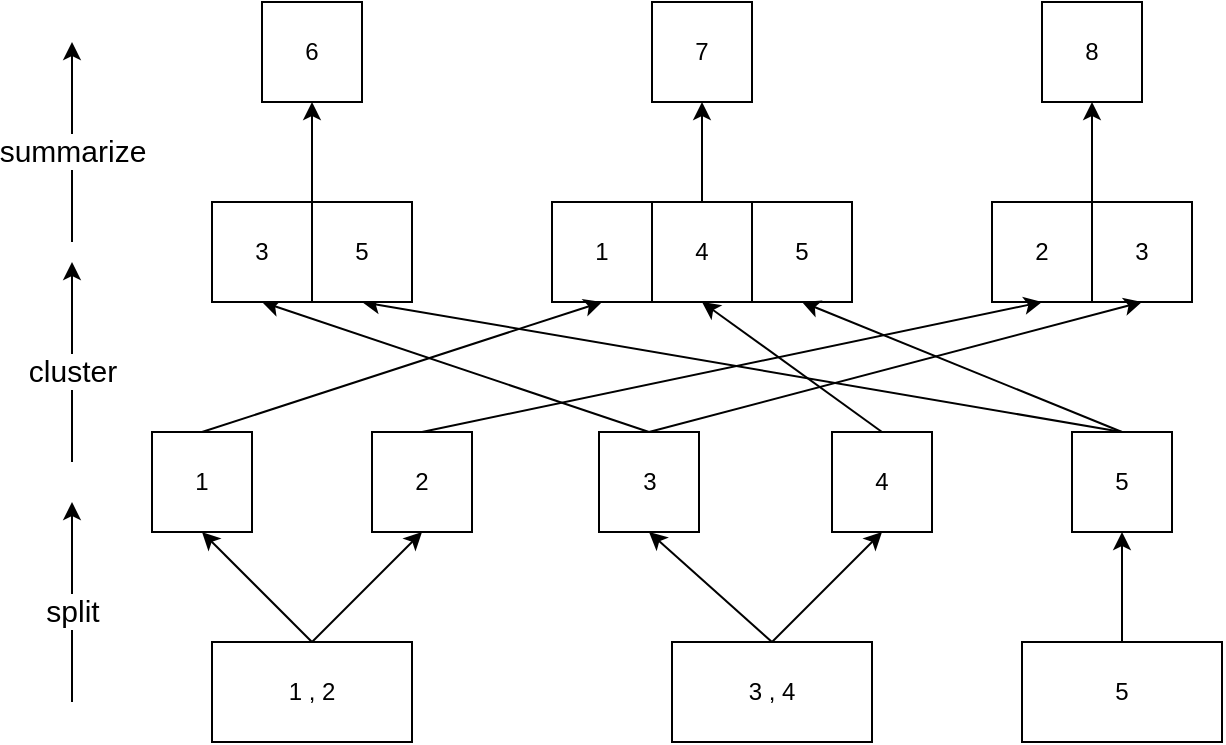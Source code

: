 <mxfile version="24.7.6">
  <diagram name="第 1 页" id="bEU7kFt0rG62Kg0EqnDa">
    <mxGraphModel dx="1426" dy="795" grid="1" gridSize="10" guides="1" tooltips="1" connect="1" arrows="1" fold="1" page="1" pageScale="1" pageWidth="827" pageHeight="1169" math="0" shadow="0">
      <root>
        <mxCell id="0" />
        <mxCell id="1" parent="0" />
        <mxCell id="B18AXk-iRoXlbSAZtDdE-1" value="1" style="rounded=0;whiteSpace=wrap;html=1;" vertex="1" parent="1">
          <mxGeometry x="120" y="535" width="50" height="50" as="geometry" />
        </mxCell>
        <mxCell id="B18AXk-iRoXlbSAZtDdE-2" value="2" style="rounded=0;whiteSpace=wrap;html=1;" vertex="1" parent="1">
          <mxGeometry x="230" y="535" width="50" height="50" as="geometry" />
        </mxCell>
        <mxCell id="B18AXk-iRoXlbSAZtDdE-3" value="3" style="rounded=0;whiteSpace=wrap;html=1;" vertex="1" parent="1">
          <mxGeometry x="343.5" y="535" width="50" height="50" as="geometry" />
        </mxCell>
        <mxCell id="B18AXk-iRoXlbSAZtDdE-4" value="4" style="rounded=0;whiteSpace=wrap;html=1;" vertex="1" parent="1">
          <mxGeometry x="460" y="535" width="50" height="50" as="geometry" />
        </mxCell>
        <mxCell id="B18AXk-iRoXlbSAZtDdE-5" value="5" style="rounded=0;whiteSpace=wrap;html=1;" vertex="1" parent="1">
          <mxGeometry x="580" y="535" width="50" height="50" as="geometry" />
        </mxCell>
        <mxCell id="B18AXk-iRoXlbSAZtDdE-6" value="" style="rounded=0;whiteSpace=wrap;html=1;" vertex="1" parent="1">
          <mxGeometry x="150" y="420" width="100" height="50" as="geometry" />
        </mxCell>
        <mxCell id="B18AXk-iRoXlbSAZtDdE-8" value="" style="endArrow=classic;html=1;rounded=0;entryX=0.5;entryY=1;entryDx=0;entryDy=0;exitX=0.5;exitY=0;exitDx=0;exitDy=0;" edge="1" parent="1" source="B18AXk-iRoXlbSAZtDdE-3" target="B18AXk-iRoXlbSAZtDdE-11">
          <mxGeometry width="50" height="50" relative="1" as="geometry">
            <mxPoint x="400" y="530" as="sourcePoint" />
            <mxPoint x="450" y="480" as="targetPoint" />
          </mxGeometry>
        </mxCell>
        <mxCell id="B18AXk-iRoXlbSAZtDdE-9" value="" style="endArrow=classic;html=1;rounded=0;entryX=0.5;entryY=1;entryDx=0;entryDy=0;exitX=0.5;exitY=0;exitDx=0;exitDy=0;" edge="1" parent="1" source="B18AXk-iRoXlbSAZtDdE-5" target="B18AXk-iRoXlbSAZtDdE-12">
          <mxGeometry width="50" height="50" relative="1" as="geometry">
            <mxPoint x="600" y="530" as="sourcePoint" />
            <mxPoint x="650" y="480" as="targetPoint" />
          </mxGeometry>
        </mxCell>
        <mxCell id="B18AXk-iRoXlbSAZtDdE-28" style="edgeStyle=orthogonalEdgeStyle;rounded=0;orthogonalLoop=1;jettySize=auto;html=1;exitX=1;exitY=0;exitDx=0;exitDy=0;" edge="1" parent="1" source="B18AXk-iRoXlbSAZtDdE-11" target="B18AXk-iRoXlbSAZtDdE-13">
          <mxGeometry relative="1" as="geometry" />
        </mxCell>
        <mxCell id="B18AXk-iRoXlbSAZtDdE-11" value="3" style="rounded=0;whiteSpace=wrap;html=1;" vertex="1" parent="1">
          <mxGeometry x="150" y="420" width="50" height="50" as="geometry" />
        </mxCell>
        <mxCell id="B18AXk-iRoXlbSAZtDdE-12" value="5" style="rounded=0;whiteSpace=wrap;html=1;" vertex="1" parent="1">
          <mxGeometry x="200" y="420" width="50" height="50" as="geometry" />
        </mxCell>
        <mxCell id="B18AXk-iRoXlbSAZtDdE-13" value="6" style="rounded=0;whiteSpace=wrap;html=1;" vertex="1" parent="1">
          <mxGeometry x="175" y="320" width="50" height="50" as="geometry" />
        </mxCell>
        <mxCell id="B18AXk-iRoXlbSAZtDdE-14" value="" style="rounded=0;whiteSpace=wrap;html=1;" vertex="1" parent="1">
          <mxGeometry x="320" y="420" width="150" height="50" as="geometry" />
        </mxCell>
        <mxCell id="B18AXk-iRoXlbSAZtDdE-15" value="" style="rounded=0;whiteSpace=wrap;html=1;" vertex="1" parent="1">
          <mxGeometry x="540" y="420" width="100" height="50" as="geometry" />
        </mxCell>
        <mxCell id="B18AXk-iRoXlbSAZtDdE-16" value="1" style="rounded=0;whiteSpace=wrap;html=1;" vertex="1" parent="1">
          <mxGeometry x="320" y="420" width="50" height="50" as="geometry" />
        </mxCell>
        <mxCell id="B18AXk-iRoXlbSAZtDdE-29" style="edgeStyle=orthogonalEdgeStyle;rounded=0;orthogonalLoop=1;jettySize=auto;html=1;exitX=0.5;exitY=0;exitDx=0;exitDy=0;" edge="1" parent="1" source="B18AXk-iRoXlbSAZtDdE-17" target="B18AXk-iRoXlbSAZtDdE-21">
          <mxGeometry relative="1" as="geometry" />
        </mxCell>
        <mxCell id="B18AXk-iRoXlbSAZtDdE-17" value="4" style="rounded=0;whiteSpace=wrap;html=1;" vertex="1" parent="1">
          <mxGeometry x="370" y="420" width="50" height="50" as="geometry" />
        </mxCell>
        <mxCell id="B18AXk-iRoXlbSAZtDdE-18" value="5" style="rounded=0;whiteSpace=wrap;html=1;" vertex="1" parent="1">
          <mxGeometry x="420" y="420" width="50" height="50" as="geometry" />
        </mxCell>
        <mxCell id="B18AXk-iRoXlbSAZtDdE-30" style="edgeStyle=orthogonalEdgeStyle;rounded=0;orthogonalLoop=1;jettySize=auto;html=1;exitX=1;exitY=0;exitDx=0;exitDy=0;" edge="1" parent="1" source="B18AXk-iRoXlbSAZtDdE-19" target="B18AXk-iRoXlbSAZtDdE-22">
          <mxGeometry relative="1" as="geometry" />
        </mxCell>
        <mxCell id="B18AXk-iRoXlbSAZtDdE-19" value="2" style="rounded=0;whiteSpace=wrap;html=1;" vertex="1" parent="1">
          <mxGeometry x="540" y="420" width="50" height="50" as="geometry" />
        </mxCell>
        <mxCell id="B18AXk-iRoXlbSAZtDdE-20" value="3" style="rounded=0;whiteSpace=wrap;html=1;" vertex="1" parent="1">
          <mxGeometry x="590" y="420" width="50" height="50" as="geometry" />
        </mxCell>
        <mxCell id="B18AXk-iRoXlbSAZtDdE-21" value="7" style="rounded=0;whiteSpace=wrap;html=1;" vertex="1" parent="1">
          <mxGeometry x="370" y="320" width="50" height="50" as="geometry" />
        </mxCell>
        <mxCell id="B18AXk-iRoXlbSAZtDdE-22" value="8" style="rounded=0;whiteSpace=wrap;html=1;" vertex="1" parent="1">
          <mxGeometry x="565" y="320" width="50" height="50" as="geometry" />
        </mxCell>
        <mxCell id="B18AXk-iRoXlbSAZtDdE-23" value="" style="endArrow=classic;html=1;rounded=0;exitX=0.5;exitY=0;exitDx=0;exitDy=0;entryX=0.5;entryY=1;entryDx=0;entryDy=0;" edge="1" parent="1" source="B18AXk-iRoXlbSAZtDdE-1" target="B18AXk-iRoXlbSAZtDdE-16">
          <mxGeometry width="50" height="50" relative="1" as="geometry">
            <mxPoint x="200" y="530" as="sourcePoint" />
            <mxPoint x="250" y="480" as="targetPoint" />
          </mxGeometry>
        </mxCell>
        <mxCell id="B18AXk-iRoXlbSAZtDdE-24" value="" style="endArrow=classic;html=1;rounded=0;entryX=0.5;entryY=1;entryDx=0;entryDy=0;exitX=0.5;exitY=0;exitDx=0;exitDy=0;" edge="1" parent="1" source="B18AXk-iRoXlbSAZtDdE-4" target="B18AXk-iRoXlbSAZtDdE-17">
          <mxGeometry width="50" height="50" relative="1" as="geometry">
            <mxPoint x="450" y="530" as="sourcePoint" />
            <mxPoint x="500" y="480" as="targetPoint" />
          </mxGeometry>
        </mxCell>
        <mxCell id="B18AXk-iRoXlbSAZtDdE-25" value="" style="endArrow=classic;html=1;rounded=0;entryX=0.5;entryY=1;entryDx=0;entryDy=0;exitX=0.5;exitY=0;exitDx=0;exitDy=0;" edge="1" parent="1" source="B18AXk-iRoXlbSAZtDdE-5" target="B18AXk-iRoXlbSAZtDdE-18">
          <mxGeometry width="50" height="50" relative="1" as="geometry">
            <mxPoint x="480" y="520" as="sourcePoint" />
            <mxPoint x="530" y="470" as="targetPoint" />
          </mxGeometry>
        </mxCell>
        <mxCell id="B18AXk-iRoXlbSAZtDdE-26" value="" style="endArrow=classic;html=1;rounded=0;exitX=0.5;exitY=0;exitDx=0;exitDy=0;entryX=0.5;entryY=1;entryDx=0;entryDy=0;" edge="1" parent="1" source="B18AXk-iRoXlbSAZtDdE-2" target="B18AXk-iRoXlbSAZtDdE-19">
          <mxGeometry width="50" height="50" relative="1" as="geometry">
            <mxPoint x="320" y="540" as="sourcePoint" />
            <mxPoint x="370" y="490" as="targetPoint" />
          </mxGeometry>
        </mxCell>
        <mxCell id="B18AXk-iRoXlbSAZtDdE-27" value="" style="endArrow=classic;html=1;rounded=0;entryX=0.5;entryY=1;entryDx=0;entryDy=0;exitX=0.5;exitY=0;exitDx=0;exitDy=0;" edge="1" parent="1" source="B18AXk-iRoXlbSAZtDdE-3" target="B18AXk-iRoXlbSAZtDdE-20">
          <mxGeometry width="50" height="50" relative="1" as="geometry">
            <mxPoint x="560" y="530" as="sourcePoint" />
            <mxPoint x="610" y="480" as="targetPoint" />
          </mxGeometry>
        </mxCell>
        <mxCell id="B18AXk-iRoXlbSAZtDdE-31" value="" style="endArrow=classic;html=1;rounded=0;" edge="1" parent="1">
          <mxGeometry width="50" height="50" relative="1" as="geometry">
            <mxPoint x="80" y="440" as="sourcePoint" />
            <mxPoint x="80" y="340" as="targetPoint" />
          </mxGeometry>
        </mxCell>
        <mxCell id="B18AXk-iRoXlbSAZtDdE-32" value="&lt;font style=&quot;font-size: 15px;&quot;&gt;summarize&lt;/font&gt;" style="edgeLabel;html=1;align=center;verticalAlign=middle;resizable=0;points=[];" vertex="1" connectable="0" parent="B18AXk-iRoXlbSAZtDdE-31">
          <mxGeometry x="-0.075" relative="1" as="geometry">
            <mxPoint as="offset" />
          </mxGeometry>
        </mxCell>
        <mxCell id="B18AXk-iRoXlbSAZtDdE-33" value="" style="endArrow=classic;html=1;rounded=0;" edge="1" parent="1">
          <mxGeometry width="50" height="50" relative="1" as="geometry">
            <mxPoint x="80" y="550" as="sourcePoint" />
            <mxPoint x="80" y="450" as="targetPoint" />
          </mxGeometry>
        </mxCell>
        <mxCell id="B18AXk-iRoXlbSAZtDdE-34" value="&lt;font style=&quot;font-size: 15px;&quot;&gt;cluster&lt;/font&gt;" style="edgeLabel;html=1;align=center;verticalAlign=middle;resizable=0;points=[];" vertex="1" connectable="0" parent="B18AXk-iRoXlbSAZtDdE-33">
          <mxGeometry x="-0.075" relative="1" as="geometry">
            <mxPoint as="offset" />
          </mxGeometry>
        </mxCell>
        <mxCell id="B18AXk-iRoXlbSAZtDdE-35" value="1 , 2" style="rounded=0;whiteSpace=wrap;html=1;" vertex="1" parent="1">
          <mxGeometry x="150" y="640" width="100" height="50" as="geometry" />
        </mxCell>
        <mxCell id="B18AXk-iRoXlbSAZtDdE-39" value="3 , 4" style="rounded=0;whiteSpace=wrap;html=1;" vertex="1" parent="1">
          <mxGeometry x="380" y="640" width="100" height="50" as="geometry" />
        </mxCell>
        <mxCell id="B18AXk-iRoXlbSAZtDdE-40" value="5" style="rounded=0;whiteSpace=wrap;html=1;" vertex="1" parent="1">
          <mxGeometry x="555" y="640" width="100" height="50" as="geometry" />
        </mxCell>
        <mxCell id="B18AXk-iRoXlbSAZtDdE-41" value="" style="endArrow=classic;html=1;rounded=0;exitX=0.5;exitY=0;exitDx=0;exitDy=0;entryX=0.5;entryY=1;entryDx=0;entryDy=0;" edge="1" parent="1" source="B18AXk-iRoXlbSAZtDdE-35" target="B18AXk-iRoXlbSAZtDdE-1">
          <mxGeometry width="50" height="50" relative="1" as="geometry">
            <mxPoint x="60" y="690" as="sourcePoint" />
            <mxPoint x="110" y="640" as="targetPoint" />
          </mxGeometry>
        </mxCell>
        <mxCell id="B18AXk-iRoXlbSAZtDdE-42" value="" style="endArrow=classic;html=1;rounded=0;entryX=0.5;entryY=1;entryDx=0;entryDy=0;exitX=0.5;exitY=0;exitDx=0;exitDy=0;" edge="1" parent="1" source="B18AXk-iRoXlbSAZtDdE-35" target="B18AXk-iRoXlbSAZtDdE-2">
          <mxGeometry width="50" height="50" relative="1" as="geometry">
            <mxPoint x="120" y="820" as="sourcePoint" />
            <mxPoint x="170" y="770" as="targetPoint" />
          </mxGeometry>
        </mxCell>
        <mxCell id="B18AXk-iRoXlbSAZtDdE-43" value="" style="endArrow=classic;html=1;rounded=0;entryX=0.5;entryY=1;entryDx=0;entryDy=0;exitX=0.5;exitY=0;exitDx=0;exitDy=0;" edge="1" parent="1" source="B18AXk-iRoXlbSAZtDdE-39" target="B18AXk-iRoXlbSAZtDdE-3">
          <mxGeometry width="50" height="50" relative="1" as="geometry">
            <mxPoint x="330" y="800" as="sourcePoint" />
            <mxPoint x="380" y="750" as="targetPoint" />
          </mxGeometry>
        </mxCell>
        <mxCell id="B18AXk-iRoXlbSAZtDdE-44" value="" style="endArrow=classic;html=1;rounded=0;entryX=0.5;entryY=1;entryDx=0;entryDy=0;exitX=0.5;exitY=0;exitDx=0;exitDy=0;" edge="1" parent="1" source="B18AXk-iRoXlbSAZtDdE-39" target="B18AXk-iRoXlbSAZtDdE-4">
          <mxGeometry width="50" height="50" relative="1" as="geometry">
            <mxPoint x="430" y="820" as="sourcePoint" />
            <mxPoint x="480" y="770" as="targetPoint" />
          </mxGeometry>
        </mxCell>
        <mxCell id="B18AXk-iRoXlbSAZtDdE-45" value="" style="endArrow=classic;html=1;rounded=0;entryX=0.5;entryY=1;entryDx=0;entryDy=0;exitX=0.5;exitY=0;exitDx=0;exitDy=0;" edge="1" parent="1" source="B18AXk-iRoXlbSAZtDdE-40" target="B18AXk-iRoXlbSAZtDdE-5">
          <mxGeometry width="50" height="50" relative="1" as="geometry">
            <mxPoint x="620" y="800" as="sourcePoint" />
            <mxPoint x="670" y="750" as="targetPoint" />
          </mxGeometry>
        </mxCell>
        <mxCell id="B18AXk-iRoXlbSAZtDdE-46" value="" style="endArrow=classic;html=1;rounded=0;" edge="1" parent="1">
          <mxGeometry width="50" height="50" relative="1" as="geometry">
            <mxPoint x="80" y="670" as="sourcePoint" />
            <mxPoint x="80" y="570" as="targetPoint" />
          </mxGeometry>
        </mxCell>
        <mxCell id="B18AXk-iRoXlbSAZtDdE-47" value="&lt;font style=&quot;font-size: 15px;&quot;&gt;split&lt;/font&gt;" style="edgeLabel;html=1;align=center;verticalAlign=middle;resizable=0;points=[];" vertex="1" connectable="0" parent="B18AXk-iRoXlbSAZtDdE-46">
          <mxGeometry x="-0.075" relative="1" as="geometry">
            <mxPoint as="offset" />
          </mxGeometry>
        </mxCell>
      </root>
    </mxGraphModel>
  </diagram>
</mxfile>
